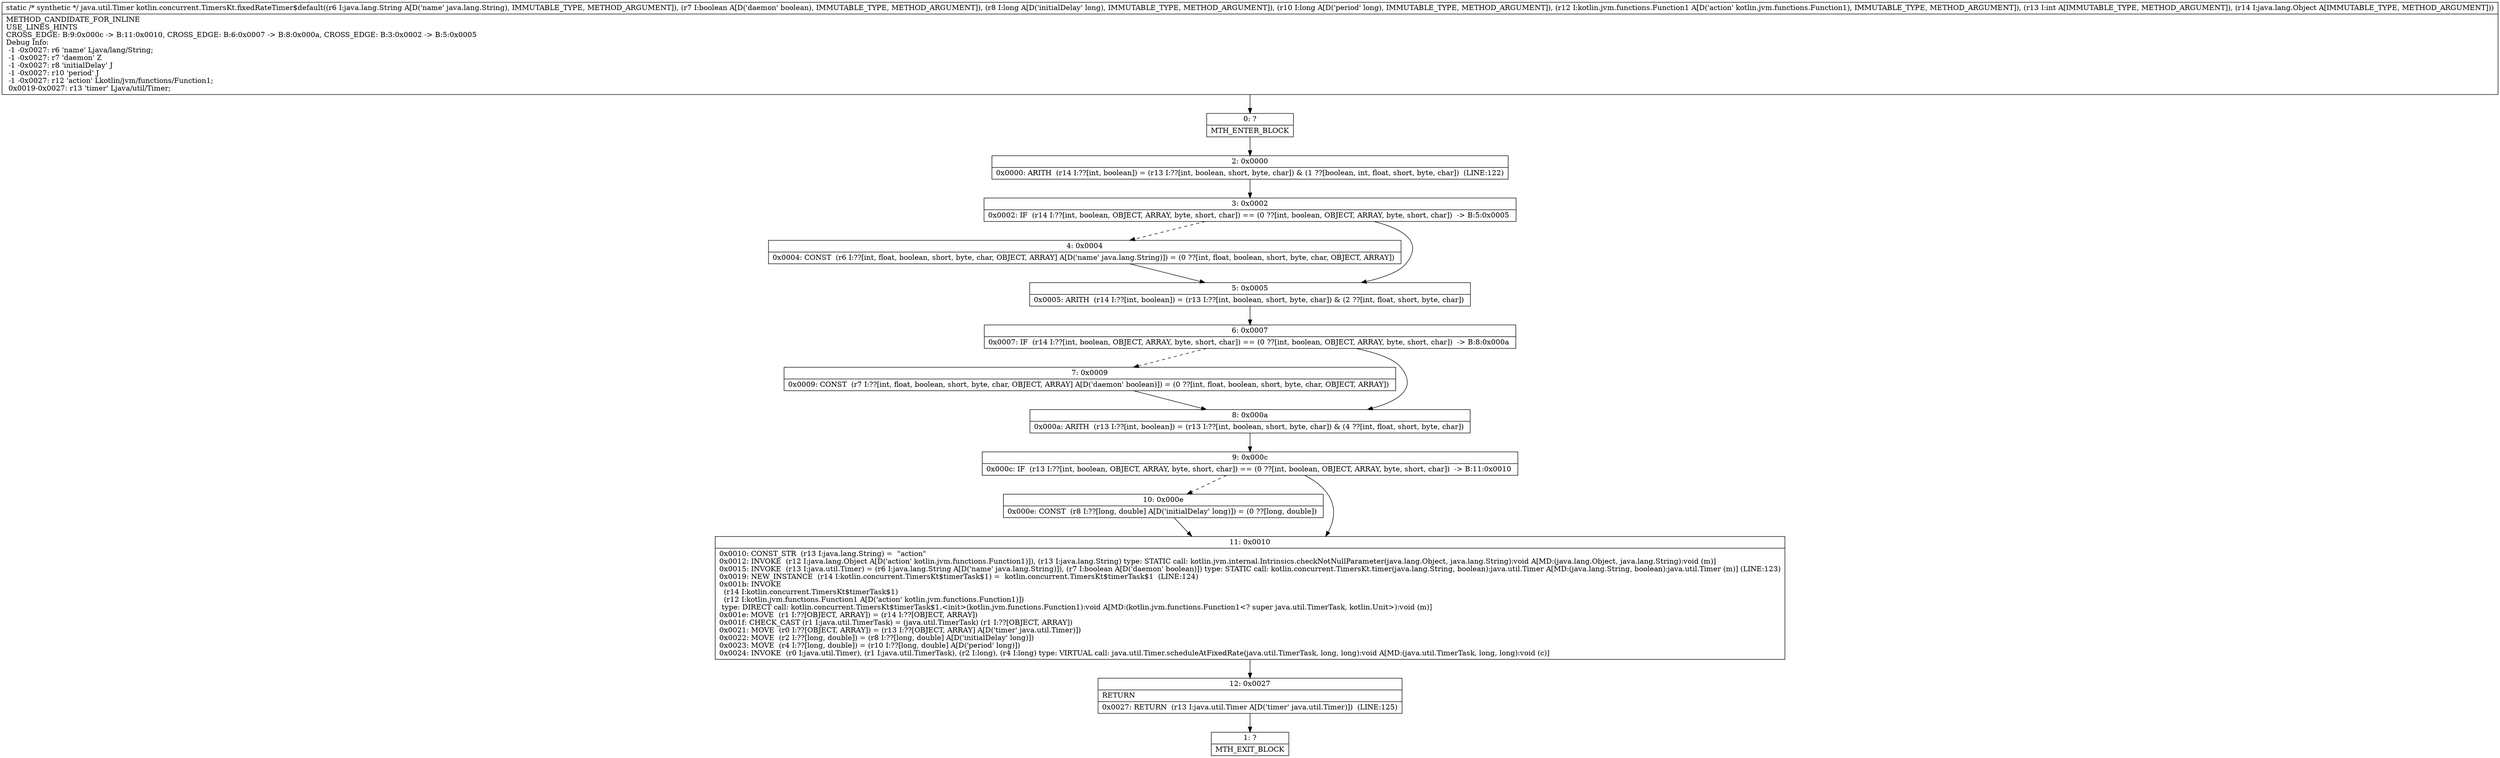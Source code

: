 digraph "CFG forkotlin.concurrent.TimersKt.fixedRateTimer$default(Ljava\/lang\/String;ZJJLkotlin\/jvm\/functions\/Function1;ILjava\/lang\/Object;)Ljava\/util\/Timer;" {
Node_0 [shape=record,label="{0\:\ ?|MTH_ENTER_BLOCK\l}"];
Node_2 [shape=record,label="{2\:\ 0x0000|0x0000: ARITH  (r14 I:??[int, boolean]) = (r13 I:??[int, boolean, short, byte, char]) & (1 ??[boolean, int, float, short, byte, char])  (LINE:122)\l}"];
Node_3 [shape=record,label="{3\:\ 0x0002|0x0002: IF  (r14 I:??[int, boolean, OBJECT, ARRAY, byte, short, char]) == (0 ??[int, boolean, OBJECT, ARRAY, byte, short, char])  \-\> B:5:0x0005 \l}"];
Node_4 [shape=record,label="{4\:\ 0x0004|0x0004: CONST  (r6 I:??[int, float, boolean, short, byte, char, OBJECT, ARRAY] A[D('name' java.lang.String)]) = (0 ??[int, float, boolean, short, byte, char, OBJECT, ARRAY]) \l}"];
Node_5 [shape=record,label="{5\:\ 0x0005|0x0005: ARITH  (r14 I:??[int, boolean]) = (r13 I:??[int, boolean, short, byte, char]) & (2 ??[int, float, short, byte, char]) \l}"];
Node_6 [shape=record,label="{6\:\ 0x0007|0x0007: IF  (r14 I:??[int, boolean, OBJECT, ARRAY, byte, short, char]) == (0 ??[int, boolean, OBJECT, ARRAY, byte, short, char])  \-\> B:8:0x000a \l}"];
Node_7 [shape=record,label="{7\:\ 0x0009|0x0009: CONST  (r7 I:??[int, float, boolean, short, byte, char, OBJECT, ARRAY] A[D('daemon' boolean)]) = (0 ??[int, float, boolean, short, byte, char, OBJECT, ARRAY]) \l}"];
Node_8 [shape=record,label="{8\:\ 0x000a|0x000a: ARITH  (r13 I:??[int, boolean]) = (r13 I:??[int, boolean, short, byte, char]) & (4 ??[int, float, short, byte, char]) \l}"];
Node_9 [shape=record,label="{9\:\ 0x000c|0x000c: IF  (r13 I:??[int, boolean, OBJECT, ARRAY, byte, short, char]) == (0 ??[int, boolean, OBJECT, ARRAY, byte, short, char])  \-\> B:11:0x0010 \l}"];
Node_10 [shape=record,label="{10\:\ 0x000e|0x000e: CONST  (r8 I:??[long, double] A[D('initialDelay' long)]) = (0 ??[long, double]) \l}"];
Node_11 [shape=record,label="{11\:\ 0x0010|0x0010: CONST_STR  (r13 I:java.lang.String) =  \"action\" \l0x0012: INVOKE  (r12 I:java.lang.Object A[D('action' kotlin.jvm.functions.Function1)]), (r13 I:java.lang.String) type: STATIC call: kotlin.jvm.internal.Intrinsics.checkNotNullParameter(java.lang.Object, java.lang.String):void A[MD:(java.lang.Object, java.lang.String):void (m)]\l0x0015: INVOKE  (r13 I:java.util.Timer) = (r6 I:java.lang.String A[D('name' java.lang.String)]), (r7 I:boolean A[D('daemon' boolean)]) type: STATIC call: kotlin.concurrent.TimersKt.timer(java.lang.String, boolean):java.util.Timer A[MD:(java.lang.String, boolean):java.util.Timer (m)] (LINE:123)\l0x0019: NEW_INSTANCE  (r14 I:kotlin.concurrent.TimersKt$timerTask$1) =  kotlin.concurrent.TimersKt$timerTask$1  (LINE:124)\l0x001b: INVOKE  \l  (r14 I:kotlin.concurrent.TimersKt$timerTask$1)\l  (r12 I:kotlin.jvm.functions.Function1 A[D('action' kotlin.jvm.functions.Function1)])\l type: DIRECT call: kotlin.concurrent.TimersKt$timerTask$1.\<init\>(kotlin.jvm.functions.Function1):void A[MD:(kotlin.jvm.functions.Function1\<? super java.util.TimerTask, kotlin.Unit\>):void (m)]\l0x001e: MOVE  (r1 I:??[OBJECT, ARRAY]) = (r14 I:??[OBJECT, ARRAY]) \l0x001f: CHECK_CAST (r1 I:java.util.TimerTask) = (java.util.TimerTask) (r1 I:??[OBJECT, ARRAY]) \l0x0021: MOVE  (r0 I:??[OBJECT, ARRAY]) = (r13 I:??[OBJECT, ARRAY] A[D('timer' java.util.Timer)]) \l0x0022: MOVE  (r2 I:??[long, double]) = (r8 I:??[long, double] A[D('initialDelay' long)]) \l0x0023: MOVE  (r4 I:??[long, double]) = (r10 I:??[long, double] A[D('period' long)]) \l0x0024: INVOKE  (r0 I:java.util.Timer), (r1 I:java.util.TimerTask), (r2 I:long), (r4 I:long) type: VIRTUAL call: java.util.Timer.scheduleAtFixedRate(java.util.TimerTask, long, long):void A[MD:(java.util.TimerTask, long, long):void (c)]\l}"];
Node_12 [shape=record,label="{12\:\ 0x0027|RETURN\l|0x0027: RETURN  (r13 I:java.util.Timer A[D('timer' java.util.Timer)])  (LINE:125)\l}"];
Node_1 [shape=record,label="{1\:\ ?|MTH_EXIT_BLOCK\l}"];
MethodNode[shape=record,label="{static \/* synthetic *\/ java.util.Timer kotlin.concurrent.TimersKt.fixedRateTimer$default((r6 I:java.lang.String A[D('name' java.lang.String), IMMUTABLE_TYPE, METHOD_ARGUMENT]), (r7 I:boolean A[D('daemon' boolean), IMMUTABLE_TYPE, METHOD_ARGUMENT]), (r8 I:long A[D('initialDelay' long), IMMUTABLE_TYPE, METHOD_ARGUMENT]), (r10 I:long A[D('period' long), IMMUTABLE_TYPE, METHOD_ARGUMENT]), (r12 I:kotlin.jvm.functions.Function1 A[D('action' kotlin.jvm.functions.Function1), IMMUTABLE_TYPE, METHOD_ARGUMENT]), (r13 I:int A[IMMUTABLE_TYPE, METHOD_ARGUMENT]), (r14 I:java.lang.Object A[IMMUTABLE_TYPE, METHOD_ARGUMENT]))  | METHOD_CANDIDATE_FOR_INLINE\lUSE_LINES_HINTS\lCROSS_EDGE: B:9:0x000c \-\> B:11:0x0010, CROSS_EDGE: B:6:0x0007 \-\> B:8:0x000a, CROSS_EDGE: B:3:0x0002 \-\> B:5:0x0005\lDebug Info:\l  \-1 \-0x0027: r6 'name' Ljava\/lang\/String;\l  \-1 \-0x0027: r7 'daemon' Z\l  \-1 \-0x0027: r8 'initialDelay' J\l  \-1 \-0x0027: r10 'period' J\l  \-1 \-0x0027: r12 'action' Lkotlin\/jvm\/functions\/Function1;\l  0x0019\-0x0027: r13 'timer' Ljava\/util\/Timer;\l}"];
MethodNode -> Node_0;Node_0 -> Node_2;
Node_2 -> Node_3;
Node_3 -> Node_4[style=dashed];
Node_3 -> Node_5;
Node_4 -> Node_5;
Node_5 -> Node_6;
Node_6 -> Node_7[style=dashed];
Node_6 -> Node_8;
Node_7 -> Node_8;
Node_8 -> Node_9;
Node_9 -> Node_10[style=dashed];
Node_9 -> Node_11;
Node_10 -> Node_11;
Node_11 -> Node_12;
Node_12 -> Node_1;
}

